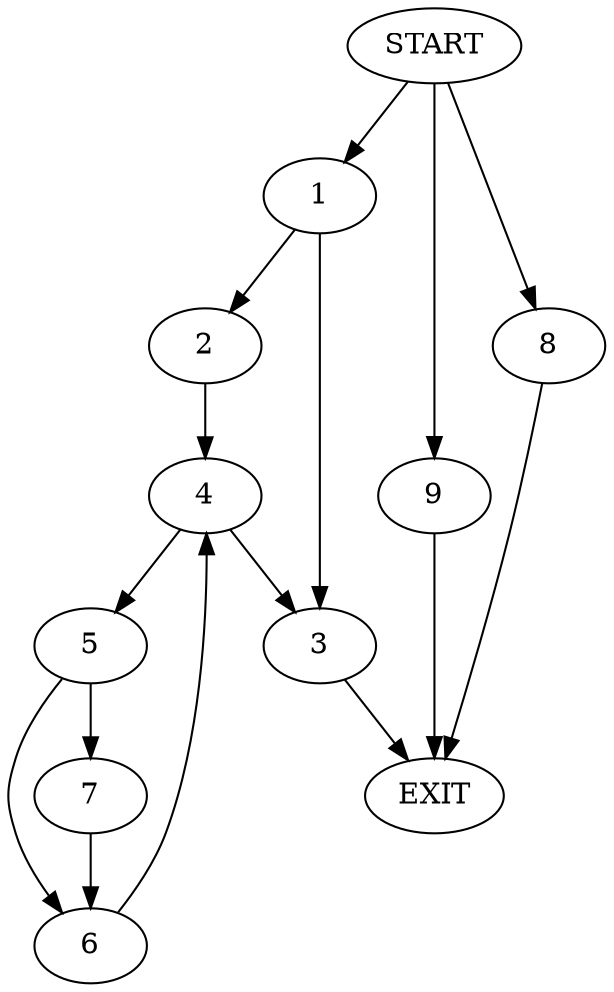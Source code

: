 digraph {
0 [label="START"]
10 [label="EXIT"]
0 -> 1
1 -> 2
1 -> 3
3 -> 10
2 -> 4
4 -> 3
4 -> 5
5 -> 6
5 -> 7
6 -> 4
7 -> 6
0 -> 8
8 -> 10
0 -> 9
9 -> 10
}
